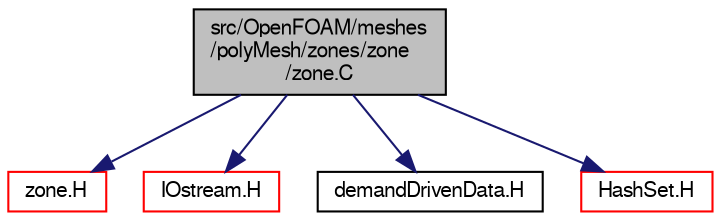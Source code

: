 digraph "src/OpenFOAM/meshes/polyMesh/zones/zone/zone.C"
{
  bgcolor="transparent";
  edge [fontname="FreeSans",fontsize="10",labelfontname="FreeSans",labelfontsize="10"];
  node [fontname="FreeSans",fontsize="10",shape=record];
  Node0 [label="src/OpenFOAM/meshes\l/polyMesh/zones/zone\l/zone.C",height=0.2,width=0.4,color="black", fillcolor="grey75", style="filled", fontcolor="black"];
  Node0 -> Node1 [color="midnightblue",fontsize="10",style="solid",fontname="FreeSans"];
  Node1 [label="zone.H",height=0.2,width=0.4,color="red",URL="$a11816.html"];
  Node0 -> Node25 [color="midnightblue",fontsize="10",style="solid",fontname="FreeSans"];
  Node25 [label="IOstream.H",height=0.2,width=0.4,color="red",URL="$a09086.html"];
  Node0 -> Node98 [color="midnightblue",fontsize="10",style="solid",fontname="FreeSans"];
  Node98 [label="demandDrivenData.H",height=0.2,width=0.4,color="black",URL="$a10367.html",tooltip="Template functions to aid in the implementation of demand driven data. "];
  Node0 -> Node99 [color="midnightblue",fontsize="10",style="solid",fontname="FreeSans"];
  Node99 [label="HashSet.H",height=0.2,width=0.4,color="red",URL="$a08471.html"];
}
